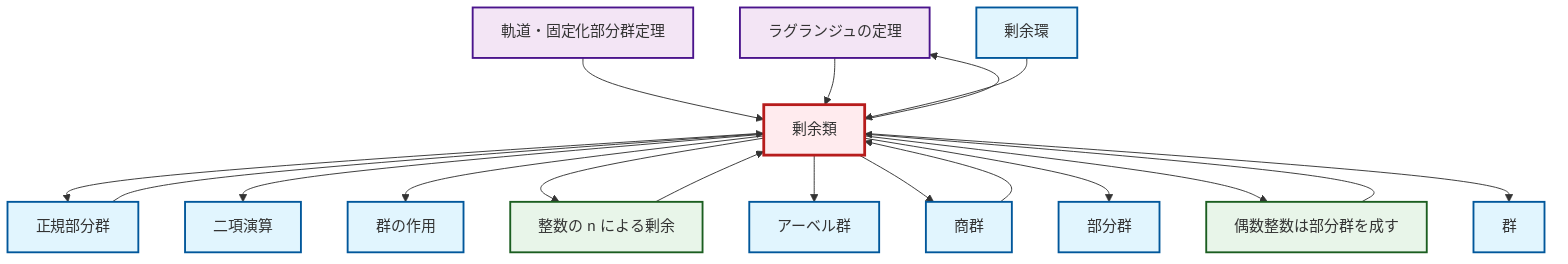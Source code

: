 graph TD
    classDef definition fill:#e1f5fe,stroke:#01579b,stroke-width:2px
    classDef theorem fill:#f3e5f5,stroke:#4a148c,stroke-width:2px
    classDef axiom fill:#fff3e0,stroke:#e65100,stroke-width:2px
    classDef example fill:#e8f5e9,stroke:#1b5e20,stroke-width:2px
    classDef current fill:#ffebee,stroke:#b71c1c,stroke-width:3px
    thm-lagrange["ラグランジュの定理"]:::theorem
    ex-quotient-integers-mod-n["整数の n による剰余"]:::example
    thm-orbit-stabilizer["軌道・固定化部分群定理"]:::theorem
    def-group["群"]:::definition
    def-subgroup["部分群"]:::definition
    def-quotient-group["商群"]:::definition
    def-binary-operation["二項演算"]:::definition
    def-abelian-group["アーベル群"]:::definition
    def-normal-subgroup["正規部分群"]:::definition
    ex-even-integers-subgroup["偶数整数は部分群を成す"]:::example
    def-group-action["群の作用"]:::definition
    def-coset["剰余類"]:::definition
    def-quotient-ring["剰余環"]:::definition
    thm-orbit-stabilizer --> def-coset
    def-coset --> def-normal-subgroup
    def-coset --> def-binary-operation
    def-coset --> def-group-action
    def-coset --> ex-quotient-integers-mod-n
    def-coset --> thm-lagrange
    ex-even-integers-subgroup --> def-coset
    thm-lagrange --> def-coset
    ex-quotient-integers-mod-n --> def-coset
    def-quotient-ring --> def-coset
    def-quotient-group --> def-coset
    def-coset --> def-abelian-group
    def-coset --> def-quotient-group
    def-coset --> def-subgroup
    def-normal-subgroup --> def-coset
    def-coset --> ex-even-integers-subgroup
    def-coset --> def-group
    class def-coset current